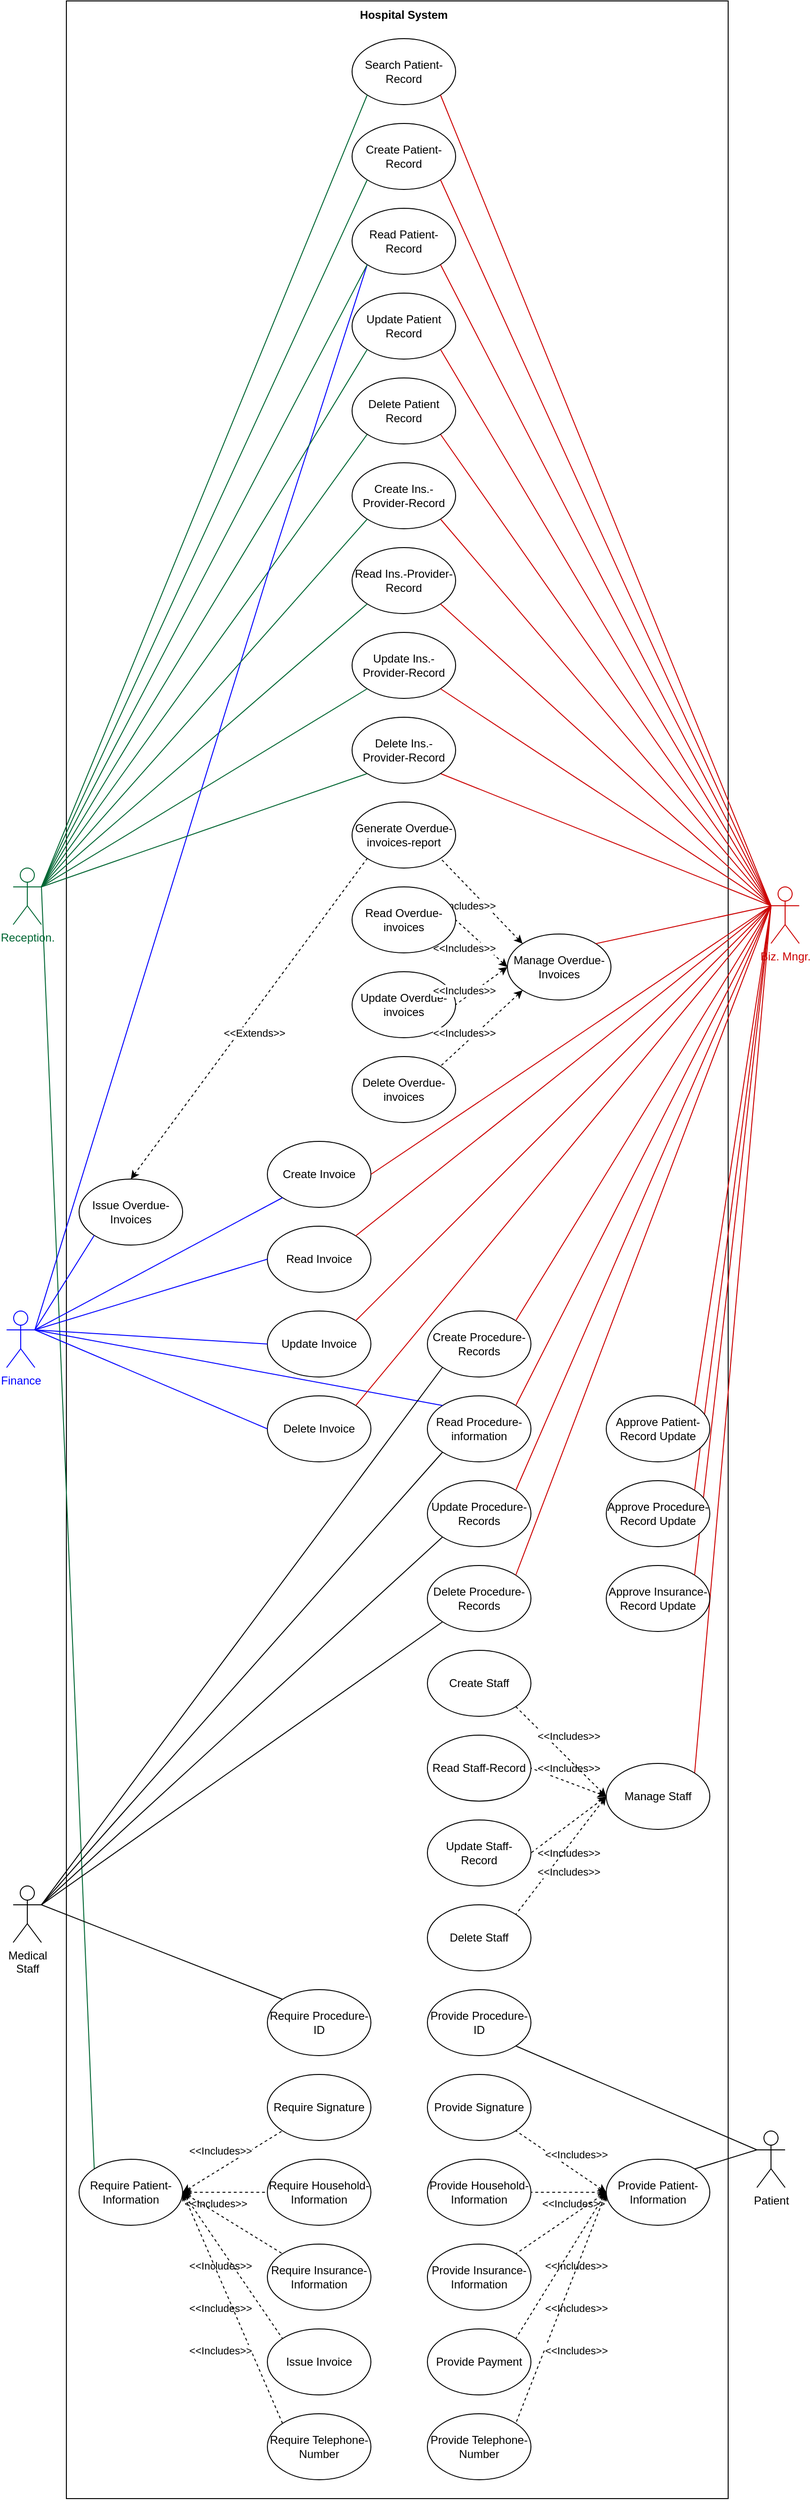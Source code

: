 <mxfile version="24.7.6">
  <diagram name="Page-1" id="D9KrbN1HpGchZC3lj7AW">
    <mxGraphModel dx="5157" dy="3571" grid="1" gridSize="10" guides="1" tooltips="1" connect="1" arrows="1" fold="1" page="1" pageScale="1" pageWidth="850" pageHeight="1100" math="0" shadow="0">
      <root>
        <mxCell id="0" />
        <mxCell id="1" parent="0" />
        <mxCell id="IhmJbBWfqYOhuKdwk58E-31" value="" style="rounded=0;whiteSpace=wrap;html=1;" parent="1" vertex="1">
          <mxGeometry x="-1632.5" y="-2090" width="703" height="2650" as="geometry" />
        </mxCell>
        <mxCell id="KAFAwpay5vSOozIuFRXG-220" value="&lt;font color=&quot;#006633&quot;&gt;Reception.&lt;/font&gt;" style="shape=umlActor;verticalLabelPosition=bottom;verticalAlign=top;html=1;outlineConnect=0;strokeColor=#006633;" parent="1" vertex="1">
          <mxGeometry x="-1689" y="-1170" width="30" height="60" as="geometry" />
        </mxCell>
        <mxCell id="KAFAwpay5vSOozIuFRXG-221" value="&lt;font color=&quot;#cc0000&quot;&gt;Biz. Mngr.&lt;/font&gt;" style="shape=umlActor;verticalLabelPosition=bottom;verticalAlign=top;html=1;outlineConnect=0;strokeColor=#CC0000;" parent="1" vertex="1">
          <mxGeometry x="-884" y="-1150" width="30" height="60" as="geometry" />
        </mxCell>
        <mxCell id="KAFAwpay5vSOozIuFRXG-222" value="&lt;b&gt;Hospital System&lt;br&gt;&lt;/b&gt;" style="text;html=1;align=center;verticalAlign=middle;whiteSpace=wrap;rounded=0;" parent="1" vertex="1">
          <mxGeometry x="-1329" y="-2090" width="110" height="30" as="geometry" />
        </mxCell>
        <mxCell id="KAFAwpay5vSOozIuFRXG-225" value="" style="endArrow=none;html=1;rounded=0;entryX=0;entryY=1;entryDx=0;entryDy=0;exitX=1;exitY=0.333;exitDx=0;exitDy=0;exitPerimeter=0;strokeColor=#006633;" parent="1" source="KAFAwpay5vSOozIuFRXG-220" target="-BWL5EAB8jo8Com8Ihes-15" edge="1">
          <mxGeometry width="50" height="50" relative="1" as="geometry">
            <mxPoint x="-1612.96" y="-1315" as="sourcePoint" />
            <mxPoint x="-1603.072" y="-1800.367" as="targetPoint" />
          </mxGeometry>
        </mxCell>
        <mxCell id="KAFAwpay5vSOozIuFRXG-228" value="" style="endArrow=none;html=1;rounded=0;entryX=1;entryY=0;entryDx=0;entryDy=0;exitX=0;exitY=0.333;exitDx=0;exitDy=0;exitPerimeter=0;strokeColor=#CC0000;" parent="1" source="KAFAwpay5vSOozIuFRXG-221" target="-BWL5EAB8jo8Com8Ihes-22" edge="1">
          <mxGeometry width="50" height="50" relative="1" as="geometry">
            <mxPoint x="-919" y="-930.0" as="sourcePoint" />
            <mxPoint x="-967.865" y="-799.946" as="targetPoint" />
          </mxGeometry>
        </mxCell>
        <mxCell id="KAFAwpay5vSOozIuFRXG-238" value="Delete Procedure-Records" style="ellipse;whiteSpace=wrap;html=1;" parent="1" vertex="1">
          <mxGeometry x="-1249" y="-430" width="110" height="70" as="geometry" />
        </mxCell>
        <mxCell id="KAFAwpay5vSOozIuFRXG-243" value="Create Procedure-Records" style="ellipse;whiteSpace=wrap;html=1;" parent="1" vertex="1">
          <mxGeometry x="-1249" y="-700" width="110" height="70" as="geometry" />
        </mxCell>
        <mxCell id="KAFAwpay5vSOozIuFRXG-253" value="" style="endArrow=none;html=1;rounded=0;entryX=1;entryY=1;entryDx=0;entryDy=0;exitX=0;exitY=0.333;exitDx=0;exitDy=0;exitPerimeter=0;strokeColor=#CC0000;" parent="1" source="KAFAwpay5vSOozIuFRXG-221" target="-BWL5EAB8jo8Com8Ihes-15" edge="1">
          <mxGeometry width="50" height="50" relative="1" as="geometry">
            <mxPoint x="-899" y="-1140" as="sourcePoint" />
            <mxPoint x="-964.928" y="-1800.367" as="targetPoint" />
          </mxGeometry>
        </mxCell>
        <mxCell id="KAFAwpay5vSOozIuFRXG-268" value="Create Patient-Record" style="ellipse;whiteSpace=wrap;html=1;" parent="1" vertex="1">
          <mxGeometry x="-1329" y="-1960" width="110" height="70" as="geometry" />
        </mxCell>
        <mxCell id="KAFAwpay5vSOozIuFRXG-305" value="" style="endArrow=none;html=1;rounded=0;entryX=0;entryY=0;entryDx=0;entryDy=0;exitX=1;exitY=0.333;exitDx=0;exitDy=0;exitPerimeter=0;strokeColor=#006633;" parent="1" source="KAFAwpay5vSOozIuFRXG-220" target="-BWL5EAB8jo8Com8Ihes-95" edge="1">
          <mxGeometry width="50" height="50" relative="1" as="geometry">
            <mxPoint x="-1659.0" y="-930.0" as="sourcePoint" />
            <mxPoint x="-1601.813" y="-399.749" as="targetPoint" />
          </mxGeometry>
        </mxCell>
        <mxCell id="KAFAwpay5vSOozIuFRXG-321" value="Update Patient Record" style="ellipse;whiteSpace=wrap;html=1;" parent="1" vertex="1">
          <mxGeometry x="-1329" y="-1780" width="110" height="70" as="geometry" />
        </mxCell>
        <mxCell id="daWZGY0rbaGRkcdSvB8_-9" value="Read Staff-Record" style="ellipse;whiteSpace=wrap;html=1;" parent="1" vertex="1">
          <mxGeometry x="-1249" y="-250" width="110" height="70" as="geometry" />
        </mxCell>
        <mxCell id="-BWL5EAB8jo8Com8Ihes-15" value="Delete Patient Record" style="ellipse;whiteSpace=wrap;html=1;" parent="1" vertex="1">
          <mxGeometry x="-1329" y="-1690" width="110" height="70" as="geometry" />
        </mxCell>
        <mxCell id="-BWL5EAB8jo8Com8Ihes-22" value="Manage Staff" style="ellipse;whiteSpace=wrap;html=1;" parent="1" vertex="1">
          <mxGeometry x="-1059" y="-220" width="110" height="70" as="geometry" />
        </mxCell>
        <mxCell id="-BWL5EAB8jo8Com8Ihes-23" value="" style="endArrow=none;html=1;rounded=0;exitX=0;exitY=0.5;exitDx=0;exitDy=0;startArrow=classic;startFill=1;dashed=1;entryX=1;entryY=0.5;entryDx=0;entryDy=0;" parent="1" source="-BWL5EAB8jo8Com8Ihes-22" target="daWZGY0rbaGRkcdSvB8_-10" edge="1">
          <mxGeometry width="50" height="50" relative="1" as="geometry">
            <mxPoint x="-954" y="-520" as="sourcePoint" />
            <mxPoint x="-1126" y="-375" as="targetPoint" />
          </mxGeometry>
        </mxCell>
        <mxCell id="-BWL5EAB8jo8Com8Ihes-24" value="&amp;lt;&amp;lt;Includes&amp;gt;&amp;gt;" style="edgeLabel;html=1;align=center;verticalAlign=middle;resizable=0;points=[];" parent="-BWL5EAB8jo8Com8Ihes-23" vertex="1" connectable="0">
          <mxGeometry relative="1" as="geometry">
            <mxPoint y="30" as="offset" />
          </mxGeometry>
        </mxCell>
        <mxCell id="-BWL5EAB8jo8Com8Ihes-25" value="" style="endArrow=none;html=1;rounded=0;entryX=1;entryY=0.5;entryDx=0;entryDy=0;exitX=0;exitY=0.5;exitDx=0;exitDy=0;startArrow=classic;startFill=1;dashed=1;" parent="1" source="-BWL5EAB8jo8Com8Ihes-22" target="daWZGY0rbaGRkcdSvB8_-9" edge="1">
          <mxGeometry width="50" height="50" relative="1" as="geometry">
            <mxPoint x="-954" y="-520" as="sourcePoint" />
            <mxPoint x="-1129.19" y="-441" as="targetPoint" />
          </mxGeometry>
        </mxCell>
        <mxCell id="-BWL5EAB8jo8Com8Ihes-26" value="&amp;lt;&amp;lt;Includes&amp;gt;&amp;gt;" style="edgeLabel;html=1;align=center;verticalAlign=middle;resizable=0;points=[];" parent="-BWL5EAB8jo8Com8Ihes-25" vertex="1" connectable="0">
          <mxGeometry relative="1" as="geometry">
            <mxPoint y="-15" as="offset" />
          </mxGeometry>
        </mxCell>
        <mxCell id="-BWL5EAB8jo8Com8Ihes-27" value="Create Staff" style="ellipse;whiteSpace=wrap;html=1;" parent="1" vertex="1">
          <mxGeometry x="-1249" y="-340" width="110" height="70" as="geometry" />
        </mxCell>
        <mxCell id="-BWL5EAB8jo8Com8Ihes-28" value="Delete Staff" style="ellipse;whiteSpace=wrap;html=1;" parent="1" vertex="1">
          <mxGeometry x="-1249" y="-70" width="110" height="70" as="geometry" />
        </mxCell>
        <mxCell id="-BWL5EAB8jo8Com8Ihes-29" value="" style="endArrow=none;html=1;rounded=0;entryX=1;entryY=1;entryDx=0;entryDy=0;exitX=0;exitY=0.5;exitDx=0;exitDy=0;startArrow=classic;startFill=1;dashed=1;" parent="1" source="-BWL5EAB8jo8Com8Ihes-22" target="-BWL5EAB8jo8Com8Ihes-27" edge="1">
          <mxGeometry width="50" height="50" relative="1" as="geometry">
            <mxPoint x="-954" y="-520" as="sourcePoint" />
            <mxPoint x="-1137" y="-495" as="targetPoint" />
          </mxGeometry>
        </mxCell>
        <mxCell id="-BWL5EAB8jo8Com8Ihes-30" value="&amp;lt;&amp;lt;Includes&amp;gt;&amp;gt;" style="edgeLabel;html=1;align=center;verticalAlign=middle;resizable=0;points=[];" parent="-BWL5EAB8jo8Com8Ihes-29" vertex="1" connectable="0">
          <mxGeometry relative="1" as="geometry">
            <mxPoint x="8" y="-17" as="offset" />
          </mxGeometry>
        </mxCell>
        <mxCell id="-BWL5EAB8jo8Com8Ihes-31" value="" style="endArrow=none;html=1;rounded=0;exitX=0;exitY=0.5;exitDx=0;exitDy=0;startArrow=classic;startFill=1;dashed=1;entryX=1;entryY=0;entryDx=0;entryDy=0;" parent="1" source="-BWL5EAB8jo8Com8Ihes-22" target="-BWL5EAB8jo8Com8Ihes-28" edge="1">
          <mxGeometry width="50" height="50" relative="1" as="geometry">
            <mxPoint x="-954" y="-520" as="sourcePoint" />
            <mxPoint x="-1136" y="-295" as="targetPoint" />
          </mxGeometry>
        </mxCell>
        <mxCell id="-BWL5EAB8jo8Com8Ihes-32" value="&amp;lt;&amp;lt;Includes&amp;gt;&amp;gt;" style="edgeLabel;html=1;align=center;verticalAlign=middle;resizable=0;points=[];" parent="-BWL5EAB8jo8Com8Ihes-31" vertex="1" connectable="0">
          <mxGeometry relative="1" as="geometry">
            <mxPoint x="8" y="17" as="offset" />
          </mxGeometry>
        </mxCell>
        <mxCell id="-BWL5EAB8jo8Com8Ihes-68" value="&lt;div&gt;Medical&lt;/div&gt;&lt;div&gt;Staff&lt;br&gt;&lt;/div&gt;" style="shape=umlActor;verticalLabelPosition=bottom;verticalAlign=top;html=1;outlineConnect=0;" parent="1" vertex="1">
          <mxGeometry x="-1689" y="-90" width="30" height="60" as="geometry" />
        </mxCell>
        <mxCell id="-BWL5EAB8jo8Com8Ihes-78" value="Update Procedure-Records" style="ellipse;whiteSpace=wrap;html=1;" parent="1" vertex="1">
          <mxGeometry x="-1249" y="-520" width="110" height="70" as="geometry" />
        </mxCell>
        <mxCell id="-BWL5EAB8jo8Com8Ihes-79" value="Read Procedure-information" style="ellipse;whiteSpace=wrap;html=1;" parent="1" vertex="1">
          <mxGeometry x="-1249" y="-610" width="110" height="70" as="geometry" />
        </mxCell>
        <mxCell id="-BWL5EAB8jo8Com8Ihes-94" value="Patient" style="shape=umlActor;verticalLabelPosition=bottom;verticalAlign=top;html=1;outlineConnect=0;" parent="1" vertex="1">
          <mxGeometry x="-899" y="170" width="30" height="60" as="geometry" />
        </mxCell>
        <mxCell id="-BWL5EAB8jo8Com8Ihes-95" value="Require Patient-Information" style="ellipse;whiteSpace=wrap;html=1;" parent="1" vertex="1">
          <mxGeometry x="-1619" y="200" width="110" height="70" as="geometry" />
        </mxCell>
        <mxCell id="-BWL5EAB8jo8Com8Ihes-103" value="Provide Insurance-Information" style="ellipse;whiteSpace=wrap;html=1;" parent="1" vertex="1">
          <mxGeometry x="-1249" y="290" width="110" height="70" as="geometry" />
        </mxCell>
        <mxCell id="-BWL5EAB8jo8Com8Ihes-104" value="Require Insurance-Information" style="ellipse;whiteSpace=wrap;html=1;" parent="1" vertex="1">
          <mxGeometry x="-1419" y="290" width="110" height="70" as="geometry" />
        </mxCell>
        <mxCell id="-BWL5EAB8jo8Com8Ihes-107" value="Require Household-Information" style="ellipse;whiteSpace=wrap;html=1;" parent="1" vertex="1">
          <mxGeometry x="-1419" y="200" width="110" height="70" as="geometry" />
        </mxCell>
        <mxCell id="-BWL5EAB8jo8Com8Ihes-108" value="Require Signature" style="ellipse;whiteSpace=wrap;html=1;" parent="1" vertex="1">
          <mxGeometry x="-1419" y="110" width="110" height="70" as="geometry" />
        </mxCell>
        <mxCell id="-BWL5EAB8jo8Com8Ihes-109" value="Provide Household-Information" style="ellipse;whiteSpace=wrap;html=1;" parent="1" vertex="1">
          <mxGeometry x="-1249" y="200" width="110" height="70" as="geometry" />
        </mxCell>
        <mxCell id="-BWL5EAB8jo8Com8Ihes-110" value="Provide Signature" style="ellipse;whiteSpace=wrap;html=1;" parent="1" vertex="1">
          <mxGeometry x="-1249" y="110" width="110" height="70" as="geometry" />
        </mxCell>
        <mxCell id="-BWL5EAB8jo8Com8Ihes-114" value="" style="endArrow=none;html=1;rounded=0;entryX=0;entryY=1;entryDx=0;entryDy=0;startArrow=classic;startFill=1;dashed=1;exitX=1;exitY=0.5;exitDx=0;exitDy=0;" parent="1" source="-BWL5EAB8jo8Com8Ihes-95" target="-BWL5EAB8jo8Com8Ihes-108" edge="1">
          <mxGeometry width="50" height="50" relative="1" as="geometry">
            <mxPoint x="-1496.19" y="185" as="sourcePoint" />
            <mxPoint x="-1421.19" y="85" as="targetPoint" />
          </mxGeometry>
        </mxCell>
        <mxCell id="-BWL5EAB8jo8Com8Ihes-115" value="&amp;lt;&amp;lt;Includes&amp;gt;&amp;gt;" style="edgeLabel;html=1;align=center;verticalAlign=middle;resizable=0;points=[];" parent="-BWL5EAB8jo8Com8Ihes-114" vertex="1" connectable="0">
          <mxGeometry relative="1" as="geometry">
            <mxPoint x="-13" y="-12" as="offset" />
          </mxGeometry>
        </mxCell>
        <mxCell id="-BWL5EAB8jo8Com8Ihes-116" value="" style="endArrow=none;html=1;rounded=0;entryX=0;entryY=0.5;entryDx=0;entryDy=0;startArrow=classic;startFill=1;dashed=1;exitX=1;exitY=0.5;exitDx=0;exitDy=0;" parent="1" source="-BWL5EAB8jo8Com8Ihes-95" target="-BWL5EAB8jo8Com8Ihes-107" edge="1">
          <mxGeometry width="50" height="50" relative="1" as="geometry">
            <mxPoint x="-1491.19" y="200" as="sourcePoint" />
            <mxPoint x="-1421.19" y="175" as="targetPoint" />
          </mxGeometry>
        </mxCell>
        <mxCell id="-BWL5EAB8jo8Com8Ihes-117" value="&amp;lt;&amp;lt;Includes&amp;gt;&amp;gt;" style="edgeLabel;html=1;align=center;verticalAlign=middle;resizable=0;points=[];" parent="-BWL5EAB8jo8Com8Ihes-116" vertex="1" connectable="0">
          <mxGeometry relative="1" as="geometry">
            <mxPoint x="-10" y="12" as="offset" />
          </mxGeometry>
        </mxCell>
        <mxCell id="-BWL5EAB8jo8Com8Ihes-118" value="" style="endArrow=none;html=1;rounded=0;entryX=0;entryY=0;entryDx=0;entryDy=0;exitX=1;exitY=0.5;exitDx=0;exitDy=0;startArrow=classic;startFill=1;dashed=1;" parent="1" source="-BWL5EAB8jo8Com8Ihes-95" target="-BWL5EAB8jo8Com8Ihes-104" edge="1">
          <mxGeometry width="50" height="50" relative="1" as="geometry">
            <mxPoint x="-1506.19" y="175" as="sourcePoint" />
            <mxPoint x="-1421.19" y="85" as="targetPoint" />
          </mxGeometry>
        </mxCell>
        <mxCell id="-BWL5EAB8jo8Com8Ihes-119" value="&amp;lt;&amp;lt;Includes&amp;gt;&amp;gt;" style="edgeLabel;html=1;align=center;verticalAlign=middle;resizable=0;points=[];" parent="-BWL5EAB8jo8Com8Ihes-118" vertex="1" connectable="0">
          <mxGeometry relative="1" as="geometry">
            <mxPoint x="-13" y="45" as="offset" />
          </mxGeometry>
        </mxCell>
        <mxCell id="-BWL5EAB8jo8Com8Ihes-120" value="Provide Patient-Information" style="ellipse;whiteSpace=wrap;html=1;" parent="1" vertex="1">
          <mxGeometry x="-1059" y="200" width="110" height="70" as="geometry" />
        </mxCell>
        <mxCell id="-BWL5EAB8jo8Com8Ihes-123" value="" style="endArrow=none;html=1;rounded=0;startArrow=classic;startFill=1;dashed=1;exitX=0;exitY=0.5;exitDx=0;exitDy=0;entryX=1;entryY=1;entryDx=0;entryDy=0;" parent="1" source="-BWL5EAB8jo8Com8Ihes-120" target="-BWL5EAB8jo8Com8Ihes-110" edge="1">
          <mxGeometry width="50" height="50" relative="1" as="geometry">
            <mxPoint x="-1086.19" y="195" as="sourcePoint" />
            <mxPoint x="-1016.19" y="170" as="targetPoint" />
          </mxGeometry>
        </mxCell>
        <mxCell id="-BWL5EAB8jo8Com8Ihes-124" value="&amp;lt;&amp;lt;Includes&amp;gt;&amp;gt;" style="edgeLabel;html=1;align=center;verticalAlign=middle;resizable=0;points=[];" parent="-BWL5EAB8jo8Com8Ihes-123" vertex="1" connectable="0">
          <mxGeometry relative="1" as="geometry">
            <mxPoint x="16" y="-8" as="offset" />
          </mxGeometry>
        </mxCell>
        <mxCell id="-BWL5EAB8jo8Com8Ihes-125" value="" style="endArrow=none;html=1;rounded=0;entryX=1;entryY=0.5;entryDx=0;entryDy=0;startArrow=classic;startFill=1;dashed=1;exitX=0;exitY=0.5;exitDx=0;exitDy=0;" parent="1" source="-BWL5EAB8jo8Com8Ihes-120" target="-BWL5EAB8jo8Com8Ihes-109" edge="1">
          <mxGeometry width="50" height="50" relative="1" as="geometry">
            <mxPoint x="-1086.19" y="195" as="sourcePoint" />
            <mxPoint x="-1016.19" y="210" as="targetPoint" />
          </mxGeometry>
        </mxCell>
        <mxCell id="-BWL5EAB8jo8Com8Ihes-126" value="&amp;lt;&amp;lt;Includes&amp;gt;&amp;gt;" style="edgeLabel;html=1;align=center;verticalAlign=middle;resizable=0;points=[];" parent="-BWL5EAB8jo8Com8Ihes-125" vertex="1" connectable="0">
          <mxGeometry relative="1" as="geometry">
            <mxPoint x="5" y="12" as="offset" />
          </mxGeometry>
        </mxCell>
        <mxCell id="-BWL5EAB8jo8Com8Ihes-127" value="" style="endArrow=none;html=1;rounded=0;entryX=1;entryY=0;entryDx=0;entryDy=0;exitX=0;exitY=0.5;exitDx=0;exitDy=0;startArrow=classic;startFill=1;dashed=1;" parent="1" source="-BWL5EAB8jo8Com8Ihes-120" target="-BWL5EAB8jo8Com8Ihes-103" edge="1">
          <mxGeometry width="50" height="50" relative="1" as="geometry">
            <mxPoint x="-1086.19" y="195" as="sourcePoint" />
            <mxPoint x="-1016.19" y="300" as="targetPoint" />
          </mxGeometry>
        </mxCell>
        <mxCell id="-BWL5EAB8jo8Com8Ihes-128" value="&amp;lt;&amp;lt;Includes&amp;gt;&amp;gt;" style="edgeLabel;html=1;align=center;verticalAlign=middle;resizable=0;points=[];" parent="-BWL5EAB8jo8Com8Ihes-127" vertex="1" connectable="0">
          <mxGeometry relative="1" as="geometry">
            <mxPoint x="16" y="45" as="offset" />
          </mxGeometry>
        </mxCell>
        <mxCell id="-BWL5EAB8jo8Com8Ihes-129" style="rounded=0;orthogonalLoop=1;jettySize=auto;html=1;exitX=1;exitY=0;exitDx=0;exitDy=0;entryX=0;entryY=0.333;entryDx=0;entryDy=0;entryPerimeter=0;endArrow=none;endFill=0;" parent="1" source="-BWL5EAB8jo8Com8Ihes-120" target="-BWL5EAB8jo8Com8Ihes-94" edge="1">
          <mxGeometry relative="1" as="geometry">
            <mxPoint x="-899" y="100" as="targetPoint" />
          </mxGeometry>
        </mxCell>
        <mxCell id="-BWL5EAB8jo8Com8Ihes-130" value="" style="endArrow=none;html=1;rounded=0;exitX=0;exitY=1;exitDx=0;exitDy=0;entryX=1;entryY=0.333;entryDx=0;entryDy=0;entryPerimeter=0;" parent="1" source="-BWL5EAB8jo8Com8Ihes-79" target="-BWL5EAB8jo8Com8Ihes-68" edge="1">
          <mxGeometry width="50" height="50" relative="1" as="geometry">
            <mxPoint x="-1602.891" y="-140.251" as="sourcePoint" />
            <mxPoint x="-1649" y="-520" as="targetPoint" />
          </mxGeometry>
        </mxCell>
        <mxCell id="-BWL5EAB8jo8Com8Ihes-131" value="" style="endArrow=none;html=1;rounded=0;entryX=1;entryY=0;entryDx=0;entryDy=0;exitX=0;exitY=0.333;exitDx=0;exitDy=0;exitPerimeter=0;strokeColor=#CC0000;" parent="1" source="KAFAwpay5vSOozIuFRXG-221" target="KAFAwpay5vSOozIuFRXG-243" edge="1">
          <mxGeometry width="50" height="50" relative="1" as="geometry">
            <mxPoint x="-919" y="-930.0" as="sourcePoint" />
            <mxPoint x="-965.109" y="-229.749" as="targetPoint" />
          </mxGeometry>
        </mxCell>
        <mxCell id="daWZGY0rbaGRkcdSvB8_-10" value="&lt;div&gt;Update Staff-Record&lt;/div&gt;" style="ellipse;whiteSpace=wrap;html=1;" parent="1" vertex="1">
          <mxGeometry x="-1249" y="-160" width="110" height="70" as="geometry" />
        </mxCell>
        <mxCell id="-BWL5EAB8jo8Com8Ihes-146" value="Create Invoice" style="ellipse;whiteSpace=wrap;html=1;" parent="1" vertex="1">
          <mxGeometry x="-1419" y="-880" width="110" height="70" as="geometry" />
        </mxCell>
        <mxCell id="-BWL5EAB8jo8Com8Ihes-153" value="Delete Invoice" style="ellipse;whiteSpace=wrap;html=1;" parent="1" vertex="1">
          <mxGeometry x="-1419" y="-610" width="110" height="70" as="geometry" />
        </mxCell>
        <mxCell id="-BWL5EAB8jo8Com8Ihes-158" value="Update Invoice" style="ellipse;whiteSpace=wrap;html=1;" parent="1" vertex="1">
          <mxGeometry x="-1419" y="-700" width="110" height="70" as="geometry" />
        </mxCell>
        <mxCell id="-BWL5EAB8jo8Com8Ihes-152" value="Read Invoice" style="ellipse;whiteSpace=wrap;html=1;" parent="1" vertex="1">
          <mxGeometry x="-1419" y="-790" width="110" height="70" as="geometry" />
        </mxCell>
        <mxCell id="-BWL5EAB8jo8Com8Ihes-159" value="" style="endArrow=none;html=1;rounded=0;entryX=0;entryY=1;entryDx=0;entryDy=0;exitX=1;exitY=0.333;exitDx=0;exitDy=0;exitPerimeter=0;strokeColor=#0000FF;" parent="1" source="IhmJbBWfqYOhuKdwk58E-1" target="-BWL5EAB8jo8Com8Ihes-146" edge="1">
          <mxGeometry width="50" height="50" relative="1" as="geometry">
            <mxPoint x="-1659" y="-1130.0" as="sourcePoint" />
            <mxPoint x="-1619" y="-705" as="targetPoint" />
          </mxGeometry>
        </mxCell>
        <mxCell id="-BWL5EAB8jo8Com8Ihes-177" value="" style="endArrow=none;html=1;rounded=0;entryX=1;entryY=0.5;entryDx=0;entryDy=0;exitX=0;exitY=0.333;exitDx=0;exitDy=0;exitPerimeter=0;strokeColor=#CC0000;" parent="1" source="KAFAwpay5vSOozIuFRXG-221" target="-BWL5EAB8jo8Com8Ihes-146" edge="1">
          <mxGeometry width="50" height="50" relative="1" as="geometry">
            <mxPoint x="-909" y="-1120" as="sourcePoint" />
            <mxPoint x="-965.109" y="-729.749" as="targetPoint" />
          </mxGeometry>
        </mxCell>
        <mxCell id="-BWL5EAB8jo8Com8Ihes-178" value="" style="endArrow=none;html=1;rounded=0;startArrow=classic;startFill=1;dashed=1;entryX=1;entryY=0.5;entryDx=0;entryDy=0;exitX=0;exitY=0.5;exitDx=0;exitDy=0;" parent="1" source="-BWL5EAB8jo8Com8Ihes-180" target="daWZGY0rbaGRkcdSvB8_-11" edge="1">
          <mxGeometry width="50" height="50" relative="1" as="geometry">
            <mxPoint x="-1304" y="-1030" as="sourcePoint" />
            <mxPoint x="-1720.056" y="-920.285" as="targetPoint" />
          </mxGeometry>
        </mxCell>
        <mxCell id="-BWL5EAB8jo8Com8Ihes-179" value="&amp;lt;&amp;lt;Includes&amp;gt;&amp;gt;" style="edgeLabel;html=1;align=center;verticalAlign=middle;resizable=0;points=[];" parent="-BWL5EAB8jo8Com8Ihes-178" vertex="1" connectable="0">
          <mxGeometry relative="1" as="geometry">
            <mxPoint x="-19" y="5" as="offset" />
          </mxGeometry>
        </mxCell>
        <mxCell id="-BWL5EAB8jo8Com8Ihes-180" value="Manage Overdue-Invoices" style="ellipse;whiteSpace=wrap;html=1;" parent="1" vertex="1">
          <mxGeometry x="-1164" y="-1100" width="110" height="70" as="geometry" />
        </mxCell>
        <mxCell id="-BWL5EAB8jo8Com8Ihes-183" value="Update Overdue-invoices" style="ellipse;whiteSpace=wrap;html=1;" parent="1" vertex="1">
          <mxGeometry x="-1329" y="-1060" width="110" height="70" as="geometry" />
        </mxCell>
        <mxCell id="-BWL5EAB8jo8Com8Ihes-184" value="Delete Overdue-invoices" style="ellipse;whiteSpace=wrap;html=1;" parent="1" vertex="1">
          <mxGeometry x="-1329" y="-970" width="110" height="70" as="geometry" />
        </mxCell>
        <mxCell id="-BWL5EAB8jo8Com8Ihes-186" value="" style="endArrow=none;html=1;rounded=0;startArrow=classic;startFill=1;dashed=1;entryX=1;entryY=0.5;entryDx=0;entryDy=0;exitX=0;exitY=0.5;exitDx=0;exitDy=0;" parent="1" source="-BWL5EAB8jo8Com8Ihes-180" target="-BWL5EAB8jo8Com8Ihes-183" edge="1">
          <mxGeometry width="50" height="50" relative="1" as="geometry">
            <mxPoint x="-1194" y="-1055" as="sourcePoint" />
            <mxPoint x="-1294" y="-1105" as="targetPoint" />
          </mxGeometry>
        </mxCell>
        <mxCell id="-BWL5EAB8jo8Com8Ihes-187" value="&amp;lt;&amp;lt;Includes&amp;gt;&amp;gt;" style="edgeLabel;html=1;align=center;verticalAlign=middle;resizable=0;points=[];" parent="-BWL5EAB8jo8Com8Ihes-186" vertex="1" connectable="0">
          <mxGeometry relative="1" as="geometry">
            <mxPoint x="-19" y="5" as="offset" />
          </mxGeometry>
        </mxCell>
        <mxCell id="-BWL5EAB8jo8Com8Ihes-188" value="" style="endArrow=none;html=1;rounded=0;startArrow=classic;startFill=1;dashed=1;entryX=1;entryY=0;entryDx=0;entryDy=0;exitX=0;exitY=1;exitDx=0;exitDy=0;" parent="1" source="-BWL5EAB8jo8Com8Ihes-180" target="-BWL5EAB8jo8Com8Ihes-184" edge="1">
          <mxGeometry width="50" height="50" relative="1" as="geometry">
            <mxPoint x="-1194" y="-1055" as="sourcePoint" />
            <mxPoint x="-1289" y="-1015" as="targetPoint" />
          </mxGeometry>
        </mxCell>
        <mxCell id="-BWL5EAB8jo8Com8Ihes-189" value="&amp;lt;&amp;lt;Includes&amp;gt;&amp;gt;" style="edgeLabel;html=1;align=center;verticalAlign=middle;resizable=0;points=[];" parent="-BWL5EAB8jo8Com8Ihes-188" vertex="1" connectable="0">
          <mxGeometry relative="1" as="geometry">
            <mxPoint x="-19" y="5" as="offset" />
          </mxGeometry>
        </mxCell>
        <mxCell id="-BWL5EAB8jo8Com8Ihes-190" value="" style="endArrow=none;html=1;rounded=0;startArrow=classic;startFill=1;dashed=1;entryX=1;entryY=1;entryDx=0;entryDy=0;exitX=0;exitY=0;exitDx=0;exitDy=0;" parent="1" source="-BWL5EAB8jo8Com8Ihes-180" target="-BWL5EAB8jo8Com8Ihes-185" edge="1">
          <mxGeometry width="50" height="50" relative="1" as="geometry">
            <mxPoint x="-1194" y="-1055" as="sourcePoint" />
            <mxPoint x="-1294" y="-1105" as="targetPoint" />
          </mxGeometry>
        </mxCell>
        <mxCell id="-BWL5EAB8jo8Com8Ihes-191" value="&amp;lt;&amp;lt;Includes&amp;gt;&amp;gt;" style="edgeLabel;html=1;align=center;verticalAlign=middle;resizable=0;points=[];" parent="-BWL5EAB8jo8Com8Ihes-190" vertex="1" connectable="0">
          <mxGeometry relative="1" as="geometry">
            <mxPoint x="-19" y="5" as="offset" />
          </mxGeometry>
        </mxCell>
        <mxCell id="-BWL5EAB8jo8Com8Ihes-193" value="Provide Payment" style="ellipse;whiteSpace=wrap;html=1;" parent="1" vertex="1">
          <mxGeometry x="-1249" y="380" width="110" height="70" as="geometry" />
        </mxCell>
        <mxCell id="-BWL5EAB8jo8Com8Ihes-194" value="Issue Invoice" style="ellipse;whiteSpace=wrap;html=1;" parent="1" vertex="1">
          <mxGeometry x="-1419" y="380" width="110" height="70" as="geometry" />
        </mxCell>
        <mxCell id="-BWL5EAB8jo8Com8Ihes-197" value="" style="endArrow=none;html=1;rounded=0;entryX=0;entryY=0;entryDx=0;entryDy=0;exitX=1;exitY=0.5;exitDx=0;exitDy=0;startArrow=classic;startFill=1;dashed=1;" parent="1" source="-BWL5EAB8jo8Com8Ihes-95" target="-BWL5EAB8jo8Com8Ihes-194" edge="1">
          <mxGeometry width="50" height="50" relative="1" as="geometry">
            <mxPoint x="-1509" y="205" as="sourcePoint" />
            <mxPoint x="-1403" y="310" as="targetPoint" />
          </mxGeometry>
        </mxCell>
        <mxCell id="-BWL5EAB8jo8Com8Ihes-198" value="&amp;lt;&amp;lt;Includes&amp;gt;&amp;gt;" style="edgeLabel;html=1;align=center;verticalAlign=middle;resizable=0;points=[];" parent="-BWL5EAB8jo8Com8Ihes-197" vertex="1" connectable="0">
          <mxGeometry relative="1" as="geometry">
            <mxPoint x="-13" y="45" as="offset" />
          </mxGeometry>
        </mxCell>
        <mxCell id="-BWL5EAB8jo8Com8Ihes-199" value="" style="endArrow=none;html=1;rounded=0;entryX=1;entryY=0;entryDx=0;entryDy=0;exitX=0;exitY=0.5;exitDx=0;exitDy=0;startArrow=classic;startFill=1;dashed=1;" parent="1" source="-BWL5EAB8jo8Com8Ihes-120" target="-BWL5EAB8jo8Com8Ihes-193" edge="1">
          <mxGeometry width="50" height="50" relative="1" as="geometry">
            <mxPoint x="-1049" y="205" as="sourcePoint" />
            <mxPoint x="-1155" y="310" as="targetPoint" />
          </mxGeometry>
        </mxCell>
        <mxCell id="-BWL5EAB8jo8Com8Ihes-200" value="&amp;lt;&amp;lt;Includes&amp;gt;&amp;gt;" style="edgeLabel;html=1;align=center;verticalAlign=middle;resizable=0;points=[];" parent="-BWL5EAB8jo8Com8Ihes-199" vertex="1" connectable="0">
          <mxGeometry relative="1" as="geometry">
            <mxPoint x="16" y="45" as="offset" />
          </mxGeometry>
        </mxCell>
        <mxCell id="-BWL5EAB8jo8Com8Ihes-201" value="Issue Overdue-Invoices" style="ellipse;whiteSpace=wrap;html=1;" parent="1" vertex="1">
          <mxGeometry x="-1619" y="-840" width="110" height="70" as="geometry" />
        </mxCell>
        <mxCell id="-BWL5EAB8jo8Com8Ihes-202" value="" style="endArrow=none;html=1;rounded=0;startArrow=classic;startFill=1;dashed=1;entryX=0;entryY=1;entryDx=0;entryDy=0;exitX=0.5;exitY=0;exitDx=0;exitDy=0;" parent="1" source="-BWL5EAB8jo8Com8Ihes-201" target="-BWL5EAB8jo8Com8Ihes-185" edge="1">
          <mxGeometry width="50" height="50" relative="1" as="geometry">
            <mxPoint x="-1681" y="-1035" as="sourcePoint" />
            <mxPoint x="-1777" y="-1150" as="targetPoint" />
          </mxGeometry>
        </mxCell>
        <mxCell id="-BWL5EAB8jo8Com8Ihes-203" value="&amp;lt;&amp;lt;Extends&amp;gt;&amp;gt;" style="edgeLabel;html=1;align=center;verticalAlign=middle;resizable=0;points=[];" parent="-BWL5EAB8jo8Com8Ihes-202" vertex="1" connectable="0">
          <mxGeometry relative="1" as="geometry">
            <mxPoint x="5" y="15" as="offset" />
          </mxGeometry>
        </mxCell>
        <mxCell id="rNCY8ZECNNX8pXeDaBWE-6" value="" style="endArrow=none;html=1;rounded=0;entryX=1;entryY=0.333;entryDx=0;entryDy=0;entryPerimeter=0;exitX=0;exitY=0;exitDx=0;exitDy=0;" parent="1" source="rNCY8ZECNNX8pXeDaBWE-7" target="-BWL5EAB8jo8Com8Ihes-68" edge="1">
          <mxGeometry width="50" height="50" relative="1" as="geometry">
            <mxPoint x="-1399" y="-150" as="sourcePoint" />
            <mxPoint x="-1649" y="-410" as="targetPoint" />
          </mxGeometry>
        </mxCell>
        <mxCell id="rNCY8ZECNNX8pXeDaBWE-7" value="Require Procedure-ID" style="ellipse;whiteSpace=wrap;html=1;" parent="1" vertex="1">
          <mxGeometry x="-1419" y="20" width="110" height="70" as="geometry" />
        </mxCell>
        <mxCell id="rNCY8ZECNNX8pXeDaBWE-8" value="Provide Procedure-ID" style="ellipse;whiteSpace=wrap;html=1;" parent="1" vertex="1">
          <mxGeometry x="-1249" y="20" width="110" height="70" as="geometry" />
        </mxCell>
        <mxCell id="rNCY8ZECNNX8pXeDaBWE-11" style="rounded=0;orthogonalLoop=1;jettySize=auto;html=1;exitX=1;exitY=1;exitDx=0;exitDy=0;entryX=0;entryY=0.333;entryDx=0;entryDy=0;entryPerimeter=0;endArrow=none;endFill=0;" parent="1" source="rNCY8ZECNNX8pXeDaBWE-8" target="-BWL5EAB8jo8Com8Ihes-94" edge="1">
          <mxGeometry relative="1" as="geometry">
            <mxPoint x="-1145" y="-170" as="sourcePoint" />
            <mxPoint x="-899" y="-20" as="targetPoint" />
          </mxGeometry>
        </mxCell>
        <mxCell id="rNCY8ZECNNX8pXeDaBWE-13" value="Create Ins.-Provider-Record" style="ellipse;whiteSpace=wrap;html=1;" parent="1" vertex="1">
          <mxGeometry x="-1329" y="-1600" width="110" height="70" as="geometry" />
        </mxCell>
        <mxCell id="rNCY8ZECNNX8pXeDaBWE-15" value="Update Ins.-Provider-Record" style="ellipse;whiteSpace=wrap;html=1;" parent="1" vertex="1">
          <mxGeometry x="-1329" y="-1420" width="110" height="70" as="geometry" />
        </mxCell>
        <mxCell id="rNCY8ZECNNX8pXeDaBWE-16" value="" style="endArrow=none;html=1;rounded=0;entryX=1;entryY=1;entryDx=0;entryDy=0;exitX=0;exitY=0.333;exitDx=0;exitDy=0;exitPerimeter=0;strokeColor=#CC0000;" parent="1" source="KAFAwpay5vSOozIuFRXG-221" target="rNCY8ZECNNX8pXeDaBWE-18" edge="1">
          <mxGeometry width="50" height="50" relative="1" as="geometry">
            <mxPoint x="-993" y="-1080" as="sourcePoint" />
            <mxPoint x="-965.109" y="-1400.251" as="targetPoint" />
          </mxGeometry>
        </mxCell>
        <mxCell id="rNCY8ZECNNX8pXeDaBWE-17" value="Read Ins.-Provider-Record" style="ellipse;whiteSpace=wrap;html=1;" parent="1" vertex="1">
          <mxGeometry x="-1329" y="-1510" width="110" height="70" as="geometry" />
        </mxCell>
        <mxCell id="rNCY8ZECNNX8pXeDaBWE-18" value="Delete Ins.-Provider-Record" style="ellipse;whiteSpace=wrap;html=1;" parent="1" vertex="1">
          <mxGeometry x="-1329" y="-1330" width="110" height="70" as="geometry" />
        </mxCell>
        <mxCell id="rNCY8ZECNNX8pXeDaBWE-20" value="" style="endArrow=none;html=1;rounded=0;entryX=0;entryY=1;entryDx=0;entryDy=0;exitX=1;exitY=0.333;exitDx=0;exitDy=0;exitPerimeter=0;strokeColor=#006633;" parent="1" source="KAFAwpay5vSOozIuFRXG-220" target="rNCY8ZECNNX8pXeDaBWE-17" edge="1">
          <mxGeometry width="50" height="50" relative="1" as="geometry">
            <mxPoint x="-1649" y="-1120.0" as="sourcePoint" />
            <mxPoint x="-1593" y="-720" as="targetPoint" />
          </mxGeometry>
        </mxCell>
        <mxCell id="rNCY8ZECNNX8pXeDaBWE-32" value="Require Telephone-Number" style="ellipse;whiteSpace=wrap;html=1;" parent="1" vertex="1">
          <mxGeometry x="-1419" y="470" width="110" height="70" as="geometry" />
        </mxCell>
        <mxCell id="rNCY8ZECNNX8pXeDaBWE-33" value="Provide Telephone-Number" style="ellipse;whiteSpace=wrap;html=1;" parent="1" vertex="1">
          <mxGeometry x="-1249" y="470" width="110" height="70" as="geometry" />
        </mxCell>
        <mxCell id="rNCY8ZECNNX8pXeDaBWE-36" value="" style="endArrow=none;html=1;rounded=0;entryX=0;entryY=0;entryDx=0;entryDy=0;exitX=1;exitY=0.5;exitDx=0;exitDy=0;startArrow=classic;startFill=1;dashed=1;" parent="1" source="-BWL5EAB8jo8Com8Ihes-95" target="rNCY8ZECNNX8pXeDaBWE-32" edge="1">
          <mxGeometry width="50" height="50" relative="1" as="geometry">
            <mxPoint x="-1499" y="245" as="sourcePoint" />
            <mxPoint x="-1393" y="400" as="targetPoint" />
          </mxGeometry>
        </mxCell>
        <mxCell id="rNCY8ZECNNX8pXeDaBWE-37" value="&amp;lt;&amp;lt;Includes&amp;gt;&amp;gt;" style="edgeLabel;html=1;align=center;verticalAlign=middle;resizable=0;points=[];" parent="rNCY8ZECNNX8pXeDaBWE-36" vertex="1" connectable="0">
          <mxGeometry relative="1" as="geometry">
            <mxPoint x="-13" y="45" as="offset" />
          </mxGeometry>
        </mxCell>
        <mxCell id="rNCY8ZECNNX8pXeDaBWE-38" value="" style="endArrow=none;html=1;rounded=0;entryX=1;entryY=0;entryDx=0;entryDy=0;exitX=0;exitY=0.5;exitDx=0;exitDy=0;startArrow=classic;startFill=1;dashed=1;" parent="1" source="-BWL5EAB8jo8Com8Ihes-120" target="rNCY8ZECNNX8pXeDaBWE-33" edge="1">
          <mxGeometry width="50" height="50" relative="1" as="geometry">
            <mxPoint x="-1049" y="245" as="sourcePoint" />
            <mxPoint x="-1145" y="400" as="targetPoint" />
          </mxGeometry>
        </mxCell>
        <mxCell id="rNCY8ZECNNX8pXeDaBWE-39" value="&amp;lt;&amp;lt;Includes&amp;gt;&amp;gt;" style="edgeLabel;html=1;align=center;verticalAlign=middle;resizable=0;points=[];" parent="rNCY8ZECNNX8pXeDaBWE-38" vertex="1" connectable="0">
          <mxGeometry relative="1" as="geometry">
            <mxPoint x="16" y="45" as="offset" />
          </mxGeometry>
        </mxCell>
        <mxCell id="IhmJbBWfqYOhuKdwk58E-1" value="&lt;font color=&quot;#0000ff&quot;&gt;Finance&lt;/font&gt;" style="shape=umlActor;verticalLabelPosition=bottom;verticalAlign=top;html=1;outlineConnect=0;strokeColor=#0000FF;" parent="1" vertex="1">
          <mxGeometry x="-1696" y="-700" width="30" height="60" as="geometry" />
        </mxCell>
        <mxCell id="IhmJbBWfqYOhuKdwk58E-2" value="" style="endArrow=none;html=1;rounded=0;entryX=0;entryY=1;entryDx=0;entryDy=0;exitX=1;exitY=0.333;exitDx=0;exitDy=0;exitPerimeter=0;strokeColor=#0000FF;" parent="1" source="IhmJbBWfqYOhuKdwk58E-1" target="-BWL5EAB8jo8Com8Ihes-201" edge="1">
          <mxGeometry width="50" height="50" relative="1" as="geometry">
            <mxPoint x="-1649" y="-700" as="sourcePoint" />
            <mxPoint x="-1609" y="-695" as="targetPoint" />
          </mxGeometry>
        </mxCell>
        <mxCell id="IhmJbBWfqYOhuKdwk58E-8" value="" style="endArrow=none;html=1;rounded=0;entryX=0;entryY=0;entryDx=0;entryDy=0;exitX=1;exitY=0.333;exitDx=0;exitDy=0;exitPerimeter=0;strokeColor=#0000FF;" parent="1" source="IhmJbBWfqYOhuKdwk58E-1" target="-BWL5EAB8jo8Com8Ihes-79" edge="1">
          <mxGeometry width="50" height="50" relative="1" as="geometry">
            <mxPoint x="-1649" y="-720" as="sourcePoint" />
            <mxPoint x="-1609" y="-695" as="targetPoint" />
          </mxGeometry>
        </mxCell>
        <mxCell id="IhmJbBWfqYOhuKdwk58E-10" value="Read Patient-Record" style="ellipse;whiteSpace=wrap;html=1;" parent="1" vertex="1">
          <mxGeometry x="-1329" y="-1870" width="110" height="70" as="geometry" />
        </mxCell>
        <mxCell id="IhmJbBWfqYOhuKdwk58E-13" value="" style="endArrow=none;html=1;rounded=0;entryX=0;entryY=1;entryDx=0;entryDy=0;exitX=1;exitY=0.333;exitDx=0;exitDy=0;exitPerimeter=0;strokeColor=#0000FF;" parent="1" source="IhmJbBWfqYOhuKdwk58E-1" target="IhmJbBWfqYOhuKdwk58E-10" edge="1">
          <mxGeometry width="50" height="50" relative="1" as="geometry">
            <mxPoint x="-1666" y="-590" as="sourcePoint" />
            <mxPoint x="-1593" y="-990" as="targetPoint" />
            <Array as="points">
              <mxPoint x="-1416" y="-1490" />
            </Array>
          </mxGeometry>
        </mxCell>
        <mxCell id="-BWL5EAB8jo8Com8Ihes-185" value="Generate Overdue-invoices-report" style="ellipse;whiteSpace=wrap;html=1;" parent="1" vertex="1">
          <mxGeometry x="-1329" y="-1240" width="110" height="70" as="geometry" />
        </mxCell>
        <mxCell id="daWZGY0rbaGRkcdSvB8_-11" value="Read Overdue-invoices" style="ellipse;whiteSpace=wrap;html=1;" parent="1" vertex="1">
          <mxGeometry x="-1329" y="-1150" width="110" height="70" as="geometry" />
        </mxCell>
        <mxCell id="IhmJbBWfqYOhuKdwk58E-37" value="Search Patient-Record" style="ellipse;whiteSpace=wrap;html=1;" parent="1" vertex="1">
          <mxGeometry x="-1329" y="-2050" width="110" height="70" as="geometry" />
        </mxCell>
        <mxCell id="SAJyf3U2WwbhX1KOtpZZ-2" value="" style="endArrow=none;html=1;rounded=0;entryX=1;entryY=0;entryDx=0;entryDy=0;exitX=0;exitY=0.333;exitDx=0;exitDy=0;exitPerimeter=0;strokeColor=#CC0000;" edge="1" parent="1" source="KAFAwpay5vSOozIuFRXG-221" target="SAJyf3U2WwbhX1KOtpZZ-1">
          <mxGeometry width="50" height="50" relative="1" as="geometry">
            <mxPoint x="-874" y="-1120" as="sourcePoint" />
            <mxPoint x="-955" y="-1390" as="targetPoint" />
          </mxGeometry>
        </mxCell>
        <mxCell id="SAJyf3U2WwbhX1KOtpZZ-4" value="" style="endArrow=none;html=1;rounded=0;entryX=1;entryY=1;entryDx=0;entryDy=0;exitX=0;exitY=0.333;exitDx=0;exitDy=0;exitPerimeter=0;strokeColor=#CC0000;" edge="1" parent="1" source="KAFAwpay5vSOozIuFRXG-221" target="rNCY8ZECNNX8pXeDaBWE-15">
          <mxGeometry width="50" height="50" relative="1" as="geometry">
            <mxPoint x="-874" y="-1120" as="sourcePoint" />
            <mxPoint x="-955" y="-1390" as="targetPoint" />
          </mxGeometry>
        </mxCell>
        <mxCell id="SAJyf3U2WwbhX1KOtpZZ-5" value="" style="endArrow=none;html=1;rounded=0;entryX=1;entryY=1;entryDx=0;entryDy=0;exitX=0;exitY=0.333;exitDx=0;exitDy=0;exitPerimeter=0;strokeColor=#CC0000;" edge="1" parent="1" source="KAFAwpay5vSOozIuFRXG-221" target="rNCY8ZECNNX8pXeDaBWE-17">
          <mxGeometry width="50" height="50" relative="1" as="geometry">
            <mxPoint x="-874" y="-1120" as="sourcePoint" />
            <mxPoint x="-1294" y="-1375" as="targetPoint" />
          </mxGeometry>
        </mxCell>
        <mxCell id="SAJyf3U2WwbhX1KOtpZZ-6" value="" style="endArrow=none;html=1;rounded=0;entryX=1;entryY=1;entryDx=0;entryDy=0;exitX=0;exitY=0.333;exitDx=0;exitDy=0;exitPerimeter=0;strokeColor=#CC0000;" edge="1" parent="1" source="KAFAwpay5vSOozIuFRXG-221" target="rNCY8ZECNNX8pXeDaBWE-13">
          <mxGeometry width="50" height="50" relative="1" as="geometry">
            <mxPoint x="-874" y="-1120" as="sourcePoint" />
            <mxPoint x="-1294" y="-1465" as="targetPoint" />
          </mxGeometry>
        </mxCell>
        <mxCell id="SAJyf3U2WwbhX1KOtpZZ-7" value="" style="endArrow=none;html=1;rounded=0;entryX=0;entryY=1;entryDx=0;entryDy=0;exitX=1;exitY=0.333;exitDx=0;exitDy=0;exitPerimeter=0;strokeColor=#006633;" edge="1" parent="1" source="KAFAwpay5vSOozIuFRXG-220" target="rNCY8ZECNNX8pXeDaBWE-15">
          <mxGeometry width="50" height="50" relative="1" as="geometry">
            <mxPoint x="-1649" y="-1140" as="sourcePoint" />
            <mxPoint x="-1303" y="-1440" as="targetPoint" />
          </mxGeometry>
        </mxCell>
        <mxCell id="SAJyf3U2WwbhX1KOtpZZ-8" value="" style="endArrow=none;html=1;rounded=0;entryX=0;entryY=1;entryDx=0;entryDy=0;exitX=1;exitY=0.333;exitDx=0;exitDy=0;exitPerimeter=0;strokeColor=#006633;" edge="1" parent="1" source="KAFAwpay5vSOozIuFRXG-220" target="rNCY8ZECNNX8pXeDaBWE-18">
          <mxGeometry width="50" height="50" relative="1" as="geometry">
            <mxPoint x="-1649" y="-1140" as="sourcePoint" />
            <mxPoint x="-1303" y="-1350" as="targetPoint" />
          </mxGeometry>
        </mxCell>
        <mxCell id="SAJyf3U2WwbhX1KOtpZZ-9" value="" style="endArrow=none;html=1;rounded=0;entryX=0;entryY=1;entryDx=0;entryDy=0;exitX=1;exitY=0.333;exitDx=0;exitDy=0;exitPerimeter=0;strokeColor=#006633;" edge="1" parent="1" source="KAFAwpay5vSOozIuFRXG-220" target="rNCY8ZECNNX8pXeDaBWE-13">
          <mxGeometry width="50" height="50" relative="1" as="geometry">
            <mxPoint x="-1649" y="-1140" as="sourcePoint" />
            <mxPoint x="-1303" y="-1440" as="targetPoint" />
          </mxGeometry>
        </mxCell>
        <mxCell id="SAJyf3U2WwbhX1KOtpZZ-10" value="" style="endArrow=none;html=1;rounded=0;entryX=0;entryY=0.5;entryDx=0;entryDy=0;exitX=1;exitY=0.333;exitDx=0;exitDy=0;exitPerimeter=0;strokeColor=#0000FF;" edge="1" parent="1" source="IhmJbBWfqYOhuKdwk58E-1" target="-BWL5EAB8jo8Com8Ihes-152">
          <mxGeometry width="50" height="50" relative="1" as="geometry">
            <mxPoint x="-1656" y="-670" as="sourcePoint" />
            <mxPoint x="-1393" y="-810" as="targetPoint" />
          </mxGeometry>
        </mxCell>
        <mxCell id="SAJyf3U2WwbhX1KOtpZZ-11" value="" style="endArrow=none;html=1;rounded=0;entryX=0;entryY=0.5;entryDx=0;entryDy=0;exitX=1;exitY=0.333;exitDx=0;exitDy=0;exitPerimeter=0;strokeColor=#0000FF;" edge="1" parent="1" source="IhmJbBWfqYOhuKdwk58E-1" target="-BWL5EAB8jo8Com8Ihes-158">
          <mxGeometry width="50" height="50" relative="1" as="geometry">
            <mxPoint x="-1656" y="-670" as="sourcePoint" />
            <mxPoint x="-1393" y="-720" as="targetPoint" />
          </mxGeometry>
        </mxCell>
        <mxCell id="SAJyf3U2WwbhX1KOtpZZ-12" value="" style="endArrow=none;html=1;rounded=0;entryX=0;entryY=0.5;entryDx=0;entryDy=0;exitX=1;exitY=0.333;exitDx=0;exitDy=0;exitPerimeter=0;strokeColor=#0000FF;" edge="1" parent="1" source="IhmJbBWfqYOhuKdwk58E-1" target="-BWL5EAB8jo8Com8Ihes-153">
          <mxGeometry width="50" height="50" relative="1" as="geometry">
            <mxPoint x="-1656" y="-670" as="sourcePoint" />
            <mxPoint x="-1409" y="-655" as="targetPoint" />
          </mxGeometry>
        </mxCell>
        <mxCell id="SAJyf3U2WwbhX1KOtpZZ-13" value="" style="endArrow=none;html=1;rounded=0;entryX=1;entryY=0;entryDx=0;entryDy=0;exitX=0;exitY=0.333;exitDx=0;exitDy=0;exitPerimeter=0;strokeColor=#CC0000;" edge="1" parent="1" source="KAFAwpay5vSOozIuFRXG-221" target="-BWL5EAB8jo8Com8Ihes-180">
          <mxGeometry width="50" height="50" relative="1" as="geometry">
            <mxPoint x="-874" y="-1120" as="sourcePoint" />
            <mxPoint x="-955" y="-1080" as="targetPoint" />
          </mxGeometry>
        </mxCell>
        <mxCell id="SAJyf3U2WwbhX1KOtpZZ-14" value="" style="endArrow=none;html=1;rounded=0;entryX=1;entryY=0;entryDx=0;entryDy=0;exitX=0;exitY=0.333;exitDx=0;exitDy=0;exitPerimeter=0;strokeColor=#CC0000;" edge="1" parent="1" source="KAFAwpay5vSOozIuFRXG-221" target="-BWL5EAB8jo8Com8Ihes-152">
          <mxGeometry width="50" height="50" relative="1" as="geometry">
            <mxPoint x="-874" y="-1120" as="sourcePoint" />
            <mxPoint x="-1299" y="-835" as="targetPoint" />
          </mxGeometry>
        </mxCell>
        <mxCell id="SAJyf3U2WwbhX1KOtpZZ-15" value="" style="endArrow=none;html=1;rounded=0;entryX=1;entryY=0;entryDx=0;entryDy=0;exitX=0;exitY=0.333;exitDx=0;exitDy=0;exitPerimeter=0;strokeColor=#CC0000;" edge="1" parent="1" source="KAFAwpay5vSOozIuFRXG-221" target="-BWL5EAB8jo8Com8Ihes-158">
          <mxGeometry width="50" height="50" relative="1" as="geometry">
            <mxPoint x="-874" y="-1120" as="sourcePoint" />
            <mxPoint x="-1315" y="-770" as="targetPoint" />
          </mxGeometry>
        </mxCell>
        <mxCell id="SAJyf3U2WwbhX1KOtpZZ-16" value="" style="endArrow=none;html=1;rounded=0;entryX=1;entryY=0;entryDx=0;entryDy=0;exitX=0;exitY=0.333;exitDx=0;exitDy=0;exitPerimeter=0;strokeColor=#CC0000;" edge="1" parent="1" source="KAFAwpay5vSOozIuFRXG-221" target="-BWL5EAB8jo8Com8Ihes-153">
          <mxGeometry width="50" height="50" relative="1" as="geometry">
            <mxPoint x="-874" y="-1120" as="sourcePoint" />
            <mxPoint x="-1315" y="-680" as="targetPoint" />
          </mxGeometry>
        </mxCell>
        <mxCell id="SAJyf3U2WwbhX1KOtpZZ-17" value="" style="endArrow=none;html=1;rounded=0;exitX=0;exitY=1;exitDx=0;exitDy=0;entryX=1;entryY=0.333;entryDx=0;entryDy=0;entryPerimeter=0;" edge="1" parent="1" source="-BWL5EAB8jo8Com8Ihes-78" target="-BWL5EAB8jo8Com8Ihes-68">
          <mxGeometry width="50" height="50" relative="1" as="geometry">
            <mxPoint x="-1393" y="-180" as="sourcePoint" />
            <mxPoint x="-1649" y="-60" as="targetPoint" />
          </mxGeometry>
        </mxCell>
        <mxCell id="SAJyf3U2WwbhX1KOtpZZ-18" value="" style="endArrow=none;html=1;rounded=0;exitX=0;exitY=1;exitDx=0;exitDy=0;entryX=1;entryY=0.333;entryDx=0;entryDy=0;entryPerimeter=0;" edge="1" parent="1" source="KAFAwpay5vSOozIuFRXG-238" target="-BWL5EAB8jo8Com8Ihes-68">
          <mxGeometry width="50" height="50" relative="1" as="geometry">
            <mxPoint x="-1409" y="-115" as="sourcePoint" />
            <mxPoint x="-1649" y="-60" as="targetPoint" />
          </mxGeometry>
        </mxCell>
        <mxCell id="SAJyf3U2WwbhX1KOtpZZ-19" value="" style="endArrow=none;html=1;rounded=0;exitX=0;exitY=1;exitDx=0;exitDy=0;entryX=1;entryY=0.333;entryDx=0;entryDy=0;entryPerimeter=0;" edge="1" parent="1" source="KAFAwpay5vSOozIuFRXG-243" target="-BWL5EAB8jo8Com8Ihes-68">
          <mxGeometry width="50" height="50" relative="1" as="geometry">
            <mxPoint x="-1393" y="-180" as="sourcePoint" />
            <mxPoint x="-1649" y="-60" as="targetPoint" />
          </mxGeometry>
        </mxCell>
        <mxCell id="SAJyf3U2WwbhX1KOtpZZ-20" value="" style="endArrow=none;html=1;rounded=0;entryX=1;entryY=0;entryDx=0;entryDy=0;exitX=0;exitY=0.333;exitDx=0;exitDy=0;exitPerimeter=0;strokeColor=#CC0000;" edge="1" parent="1" source="KAFAwpay5vSOozIuFRXG-221" target="-BWL5EAB8jo8Com8Ihes-79">
          <mxGeometry width="50" height="50" relative="1" as="geometry">
            <mxPoint x="-874" y="-1120" as="sourcePoint" />
            <mxPoint x="-1232" y="-320" as="targetPoint" />
          </mxGeometry>
        </mxCell>
        <mxCell id="SAJyf3U2WwbhX1KOtpZZ-21" value="" style="endArrow=none;html=1;rounded=0;entryX=1;entryY=0;entryDx=0;entryDy=0;exitX=0;exitY=0.333;exitDx=0;exitDy=0;exitPerimeter=0;strokeColor=#CC0000;" edge="1" parent="1" source="KAFAwpay5vSOozIuFRXG-221" target="-BWL5EAB8jo8Com8Ihes-78">
          <mxGeometry width="50" height="50" relative="1" as="geometry">
            <mxPoint x="-864" y="-1110" as="sourcePoint" />
            <mxPoint x="-1232" y="-230" as="targetPoint" />
          </mxGeometry>
        </mxCell>
        <mxCell id="SAJyf3U2WwbhX1KOtpZZ-22" value="" style="endArrow=none;html=1;rounded=0;entryX=1;entryY=0;entryDx=0;entryDy=0;exitX=0;exitY=0.333;exitDx=0;exitDy=0;exitPerimeter=0;strokeColor=#CC0000;" edge="1" parent="1" source="KAFAwpay5vSOozIuFRXG-221" target="KAFAwpay5vSOozIuFRXG-238">
          <mxGeometry width="50" height="50" relative="1" as="geometry">
            <mxPoint x="-854" y="-1100" as="sourcePoint" />
            <mxPoint x="-1232" y="-140" as="targetPoint" />
          </mxGeometry>
        </mxCell>
        <mxCell id="SAJyf3U2WwbhX1KOtpZZ-23" value="" style="endArrow=none;html=1;rounded=0;entryX=1;entryY=1;entryDx=0;entryDy=0;exitX=0;exitY=0.333;exitDx=0;exitDy=0;exitPerimeter=0;strokeColor=#CC0000;" edge="1" parent="1" source="KAFAwpay5vSOozIuFRXG-221" target="KAFAwpay5vSOozIuFRXG-321">
          <mxGeometry width="50" height="50" relative="1" as="geometry">
            <mxPoint x="-874" y="-1120" as="sourcePoint" />
            <mxPoint x="-1225" y="-1620" as="targetPoint" />
          </mxGeometry>
        </mxCell>
        <mxCell id="SAJyf3U2WwbhX1KOtpZZ-24" value="" style="endArrow=none;html=1;rounded=0;entryX=1;entryY=1;entryDx=0;entryDy=0;exitX=0;exitY=0.333;exitDx=0;exitDy=0;exitPerimeter=0;strokeColor=#CC0000;" edge="1" parent="1" source="KAFAwpay5vSOozIuFRXG-221" target="IhmJbBWfqYOhuKdwk58E-10">
          <mxGeometry width="50" height="50" relative="1" as="geometry">
            <mxPoint x="-874" y="-1139" as="sourcePoint" />
            <mxPoint x="-1225" y="-1639" as="targetPoint" />
          </mxGeometry>
        </mxCell>
        <mxCell id="SAJyf3U2WwbhX1KOtpZZ-25" value="" style="endArrow=none;html=1;rounded=0;entryX=1;entryY=1;entryDx=0;entryDy=0;exitX=0;exitY=0.333;exitDx=0;exitDy=0;exitPerimeter=0;strokeColor=#CC0000;" edge="1" parent="1" source="KAFAwpay5vSOozIuFRXG-221" target="KAFAwpay5vSOozIuFRXG-268">
          <mxGeometry width="50" height="50" relative="1" as="geometry">
            <mxPoint x="-874" y="-1139" as="sourcePoint" />
            <mxPoint x="-1225" y="-1729" as="targetPoint" />
          </mxGeometry>
        </mxCell>
        <mxCell id="SAJyf3U2WwbhX1KOtpZZ-26" value="" style="endArrow=none;html=1;rounded=0;entryX=1;entryY=1;entryDx=0;entryDy=0;exitX=0;exitY=0.333;exitDx=0;exitDy=0;exitPerimeter=0;strokeColor=#CC0000;" edge="1" parent="1" source="KAFAwpay5vSOozIuFRXG-221" target="IhmJbBWfqYOhuKdwk58E-37">
          <mxGeometry width="50" height="50" relative="1" as="geometry">
            <mxPoint x="-874" y="-1120" as="sourcePoint" />
            <mxPoint x="-1225" y="-1980" as="targetPoint" />
          </mxGeometry>
        </mxCell>
        <mxCell id="SAJyf3U2WwbhX1KOtpZZ-27" value="" style="endArrow=none;html=1;rounded=0;entryX=0;entryY=1;entryDx=0;entryDy=0;exitX=1;exitY=0.333;exitDx=0;exitDy=0;exitPerimeter=0;strokeColor=#006633;" edge="1" parent="1" source="KAFAwpay5vSOozIuFRXG-220" target="KAFAwpay5vSOozIuFRXG-321">
          <mxGeometry width="50" height="50" relative="1" as="geometry">
            <mxPoint x="-1649" y="-1140" as="sourcePoint" />
            <mxPoint x="-1303" y="-1620" as="targetPoint" />
          </mxGeometry>
        </mxCell>
        <mxCell id="SAJyf3U2WwbhX1KOtpZZ-28" value="" style="endArrow=none;html=1;rounded=0;entryX=0;entryY=1;entryDx=0;entryDy=0;exitX=1;exitY=0.333;exitDx=0;exitDy=0;exitPerimeter=0;strokeColor=#006633;" edge="1" parent="1" source="KAFAwpay5vSOozIuFRXG-220" target="IhmJbBWfqYOhuKdwk58E-10">
          <mxGeometry width="50" height="50" relative="1" as="geometry">
            <mxPoint x="-1649" y="-1140" as="sourcePoint" />
            <mxPoint x="-1303" y="-1710" as="targetPoint" />
          </mxGeometry>
        </mxCell>
        <mxCell id="SAJyf3U2WwbhX1KOtpZZ-29" value="" style="endArrow=none;html=1;rounded=0;entryX=0;entryY=1;entryDx=0;entryDy=0;exitX=1;exitY=0.333;exitDx=0;exitDy=0;exitPerimeter=0;strokeColor=#006633;" edge="1" parent="1" source="KAFAwpay5vSOozIuFRXG-220" target="KAFAwpay5vSOozIuFRXG-268">
          <mxGeometry width="50" height="50" relative="1" as="geometry">
            <mxPoint x="-1649" y="-1140" as="sourcePoint" />
            <mxPoint x="-1303" y="-1800" as="targetPoint" />
          </mxGeometry>
        </mxCell>
        <mxCell id="SAJyf3U2WwbhX1KOtpZZ-30" value="" style="endArrow=none;html=1;rounded=0;entryX=0;entryY=1;entryDx=0;entryDy=0;exitX=1;exitY=0.333;exitDx=0;exitDy=0;exitPerimeter=0;strokeColor=#006633;" edge="1" parent="1" source="KAFAwpay5vSOozIuFRXG-220" target="IhmJbBWfqYOhuKdwk58E-37">
          <mxGeometry width="50" height="50" relative="1" as="geometry">
            <mxPoint x="-1649" y="-1140" as="sourcePoint" />
            <mxPoint x="-1303" y="-1890" as="targetPoint" />
          </mxGeometry>
        </mxCell>
        <mxCell id="SAJyf3U2WwbhX1KOtpZZ-32" value="Approve Insurance-Record Update" style="ellipse;whiteSpace=wrap;html=1;" vertex="1" parent="1">
          <mxGeometry x="-1059" y="-430" width="110" height="70" as="geometry" />
        </mxCell>
        <mxCell id="SAJyf3U2WwbhX1KOtpZZ-34" value="" style="endArrow=none;html=1;rounded=0;entryX=1;entryY=0;entryDx=0;entryDy=0;exitX=0;exitY=0.333;exitDx=0;exitDy=0;exitPerimeter=0;strokeColor=#CC0000;" edge="1" parent="1" source="KAFAwpay5vSOozIuFRXG-221" target="SAJyf3U2WwbhX1KOtpZZ-31">
          <mxGeometry width="50" height="50" relative="1" as="geometry">
            <mxPoint x="-874" y="-1120" as="sourcePoint" />
            <mxPoint x="-955" y="-590" as="targetPoint" />
          </mxGeometry>
        </mxCell>
        <mxCell id="SAJyf3U2WwbhX1KOtpZZ-35" value="" style="endArrow=none;html=1;rounded=0;entryX=1;entryY=0;entryDx=0;entryDy=0;exitX=0;exitY=0.333;exitDx=0;exitDy=0;exitPerimeter=0;strokeColor=#CC0000;" edge="1" parent="1" source="KAFAwpay5vSOozIuFRXG-221" target="SAJyf3U2WwbhX1KOtpZZ-32">
          <mxGeometry width="50" height="50" relative="1" as="geometry">
            <mxPoint x="-864" y="-1110" as="sourcePoint" />
            <mxPoint x="-955" y="-500" as="targetPoint" />
          </mxGeometry>
        </mxCell>
        <mxCell id="SAJyf3U2WwbhX1KOtpZZ-31" value="Approve Procedure-Record Update" style="ellipse;whiteSpace=wrap;html=1;" vertex="1" parent="1">
          <mxGeometry x="-1059" y="-520" width="110" height="70" as="geometry" />
        </mxCell>
        <mxCell id="SAJyf3U2WwbhX1KOtpZZ-1" value="Approve Patient-Record Update" style="ellipse;whiteSpace=wrap;html=1;" vertex="1" parent="1">
          <mxGeometry x="-1059" y="-610" width="110" height="70" as="geometry" />
        </mxCell>
      </root>
    </mxGraphModel>
  </diagram>
</mxfile>
